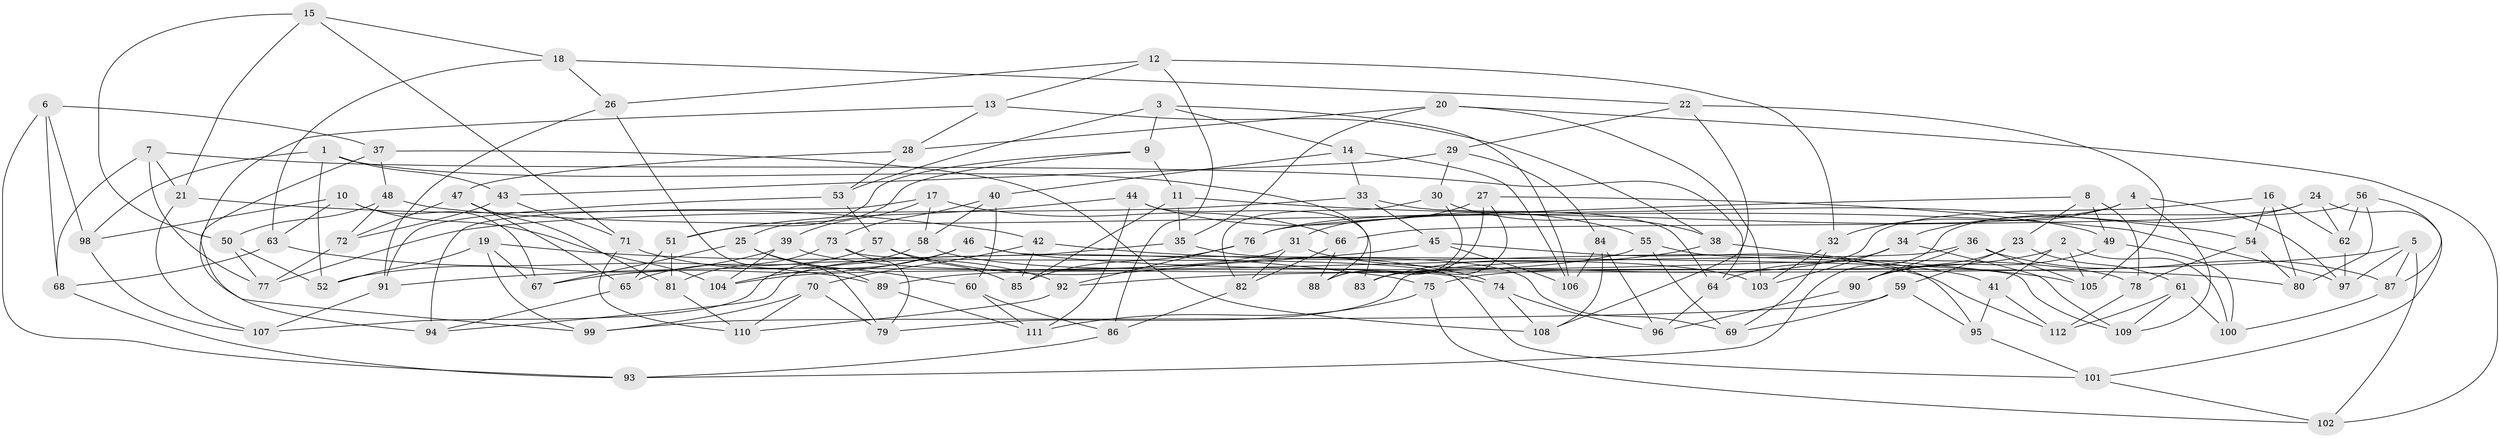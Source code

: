 // Generated by graph-tools (version 1.1) at 2025/26/03/09/25 03:26:58]
// undirected, 112 vertices, 224 edges
graph export_dot {
graph [start="1"]
  node [color=gray90,style=filled];
  1;
  2;
  3;
  4;
  5;
  6;
  7;
  8;
  9;
  10;
  11;
  12;
  13;
  14;
  15;
  16;
  17;
  18;
  19;
  20;
  21;
  22;
  23;
  24;
  25;
  26;
  27;
  28;
  29;
  30;
  31;
  32;
  33;
  34;
  35;
  36;
  37;
  38;
  39;
  40;
  41;
  42;
  43;
  44;
  45;
  46;
  47;
  48;
  49;
  50;
  51;
  52;
  53;
  54;
  55;
  56;
  57;
  58;
  59;
  60;
  61;
  62;
  63;
  64;
  65;
  66;
  67;
  68;
  69;
  70;
  71;
  72;
  73;
  74;
  75;
  76;
  77;
  78;
  79;
  80;
  81;
  82;
  83;
  84;
  85;
  86;
  87;
  88;
  89;
  90;
  91;
  92;
  93;
  94;
  95;
  96;
  97;
  98;
  99;
  100;
  101;
  102;
  103;
  104;
  105;
  106;
  107;
  108;
  109;
  110;
  111;
  112;
  1 -- 98;
  1 -- 88;
  1 -- 43;
  1 -- 52;
  2 -- 105;
  2 -- 75;
  2 -- 100;
  2 -- 41;
  3 -- 14;
  3 -- 53;
  3 -- 9;
  3 -- 106;
  4 -- 97;
  4 -- 109;
  4 -- 76;
  4 -- 32;
  5 -- 92;
  5 -- 102;
  5 -- 87;
  5 -- 97;
  6 -- 68;
  6 -- 93;
  6 -- 37;
  6 -- 98;
  7 -- 68;
  7 -- 64;
  7 -- 77;
  7 -- 21;
  8 -- 76;
  8 -- 78;
  8 -- 23;
  8 -- 49;
  9 -- 51;
  9 -- 11;
  9 -- 25;
  10 -- 63;
  10 -- 67;
  10 -- 104;
  10 -- 98;
  11 -- 35;
  11 -- 54;
  11 -- 85;
  12 -- 26;
  12 -- 86;
  12 -- 32;
  12 -- 13;
  13 -- 28;
  13 -- 38;
  13 -- 99;
  14 -- 106;
  14 -- 40;
  14 -- 33;
  15 -- 18;
  15 -- 71;
  15 -- 21;
  15 -- 50;
  16 -- 83;
  16 -- 62;
  16 -- 80;
  16 -- 54;
  17 -- 58;
  17 -- 94;
  17 -- 39;
  17 -- 66;
  18 -- 22;
  18 -- 63;
  18 -- 26;
  19 -- 52;
  19 -- 75;
  19 -- 99;
  19 -- 67;
  20 -- 28;
  20 -- 103;
  20 -- 35;
  20 -- 102;
  21 -- 42;
  21 -- 107;
  22 -- 105;
  22 -- 29;
  22 -- 108;
  23 -- 59;
  23 -- 90;
  23 -- 61;
  24 -- 34;
  24 -- 93;
  24 -- 62;
  24 -- 101;
  25 -- 67;
  25 -- 89;
  25 -- 60;
  26 -- 79;
  26 -- 91;
  27 -- 88;
  27 -- 83;
  27 -- 31;
  27 -- 49;
  28 -- 47;
  28 -- 53;
  29 -- 30;
  29 -- 84;
  29 -- 43;
  30 -- 88;
  30 -- 82;
  30 -- 38;
  31 -- 82;
  31 -- 78;
  31 -- 104;
  32 -- 69;
  32 -- 103;
  33 -- 77;
  33 -- 64;
  33 -- 45;
  34 -- 64;
  34 -- 109;
  34 -- 103;
  35 -- 69;
  35 -- 94;
  36 -- 90;
  36 -- 105;
  36 -- 87;
  36 -- 79;
  37 -- 108;
  37 -- 48;
  37 -- 94;
  38 -- 41;
  38 -- 83;
  39 -- 104;
  39 -- 74;
  39 -- 52;
  40 -- 73;
  40 -- 60;
  40 -- 58;
  41 -- 112;
  41 -- 95;
  42 -- 85;
  42 -- 70;
  42 -- 105;
  43 -- 72;
  43 -- 71;
  44 -- 111;
  44 -- 83;
  44 -- 55;
  44 -- 51;
  45 -- 91;
  45 -- 106;
  45 -- 112;
  46 -- 80;
  46 -- 109;
  46 -- 67;
  46 -- 104;
  47 -- 65;
  47 -- 72;
  47 -- 81;
  48 -- 97;
  48 -- 50;
  48 -- 72;
  49 -- 100;
  49 -- 90;
  50 -- 52;
  50 -- 77;
  51 -- 81;
  51 -- 65;
  53 -- 57;
  53 -- 91;
  54 -- 80;
  54 -- 78;
  55 -- 69;
  55 -- 95;
  55 -- 89;
  56 -- 80;
  56 -- 87;
  56 -- 62;
  56 -- 66;
  57 -- 85;
  57 -- 74;
  57 -- 65;
  58 -- 103;
  58 -- 107;
  59 -- 95;
  59 -- 99;
  59 -- 69;
  60 -- 86;
  60 -- 111;
  61 -- 109;
  61 -- 100;
  61 -- 112;
  62 -- 97;
  63 -- 68;
  63 -- 89;
  64 -- 96;
  65 -- 94;
  66 -- 88;
  66 -- 82;
  68 -- 93;
  70 -- 110;
  70 -- 79;
  70 -- 99;
  71 -- 92;
  71 -- 110;
  72 -- 77;
  73 -- 79;
  73 -- 81;
  73 -- 101;
  74 -- 96;
  74 -- 108;
  75 -- 102;
  75 -- 111;
  76 -- 92;
  76 -- 85;
  78 -- 112;
  81 -- 110;
  82 -- 86;
  84 -- 106;
  84 -- 96;
  84 -- 108;
  86 -- 93;
  87 -- 100;
  89 -- 111;
  90 -- 96;
  91 -- 107;
  92 -- 110;
  95 -- 101;
  98 -- 107;
  101 -- 102;
}
